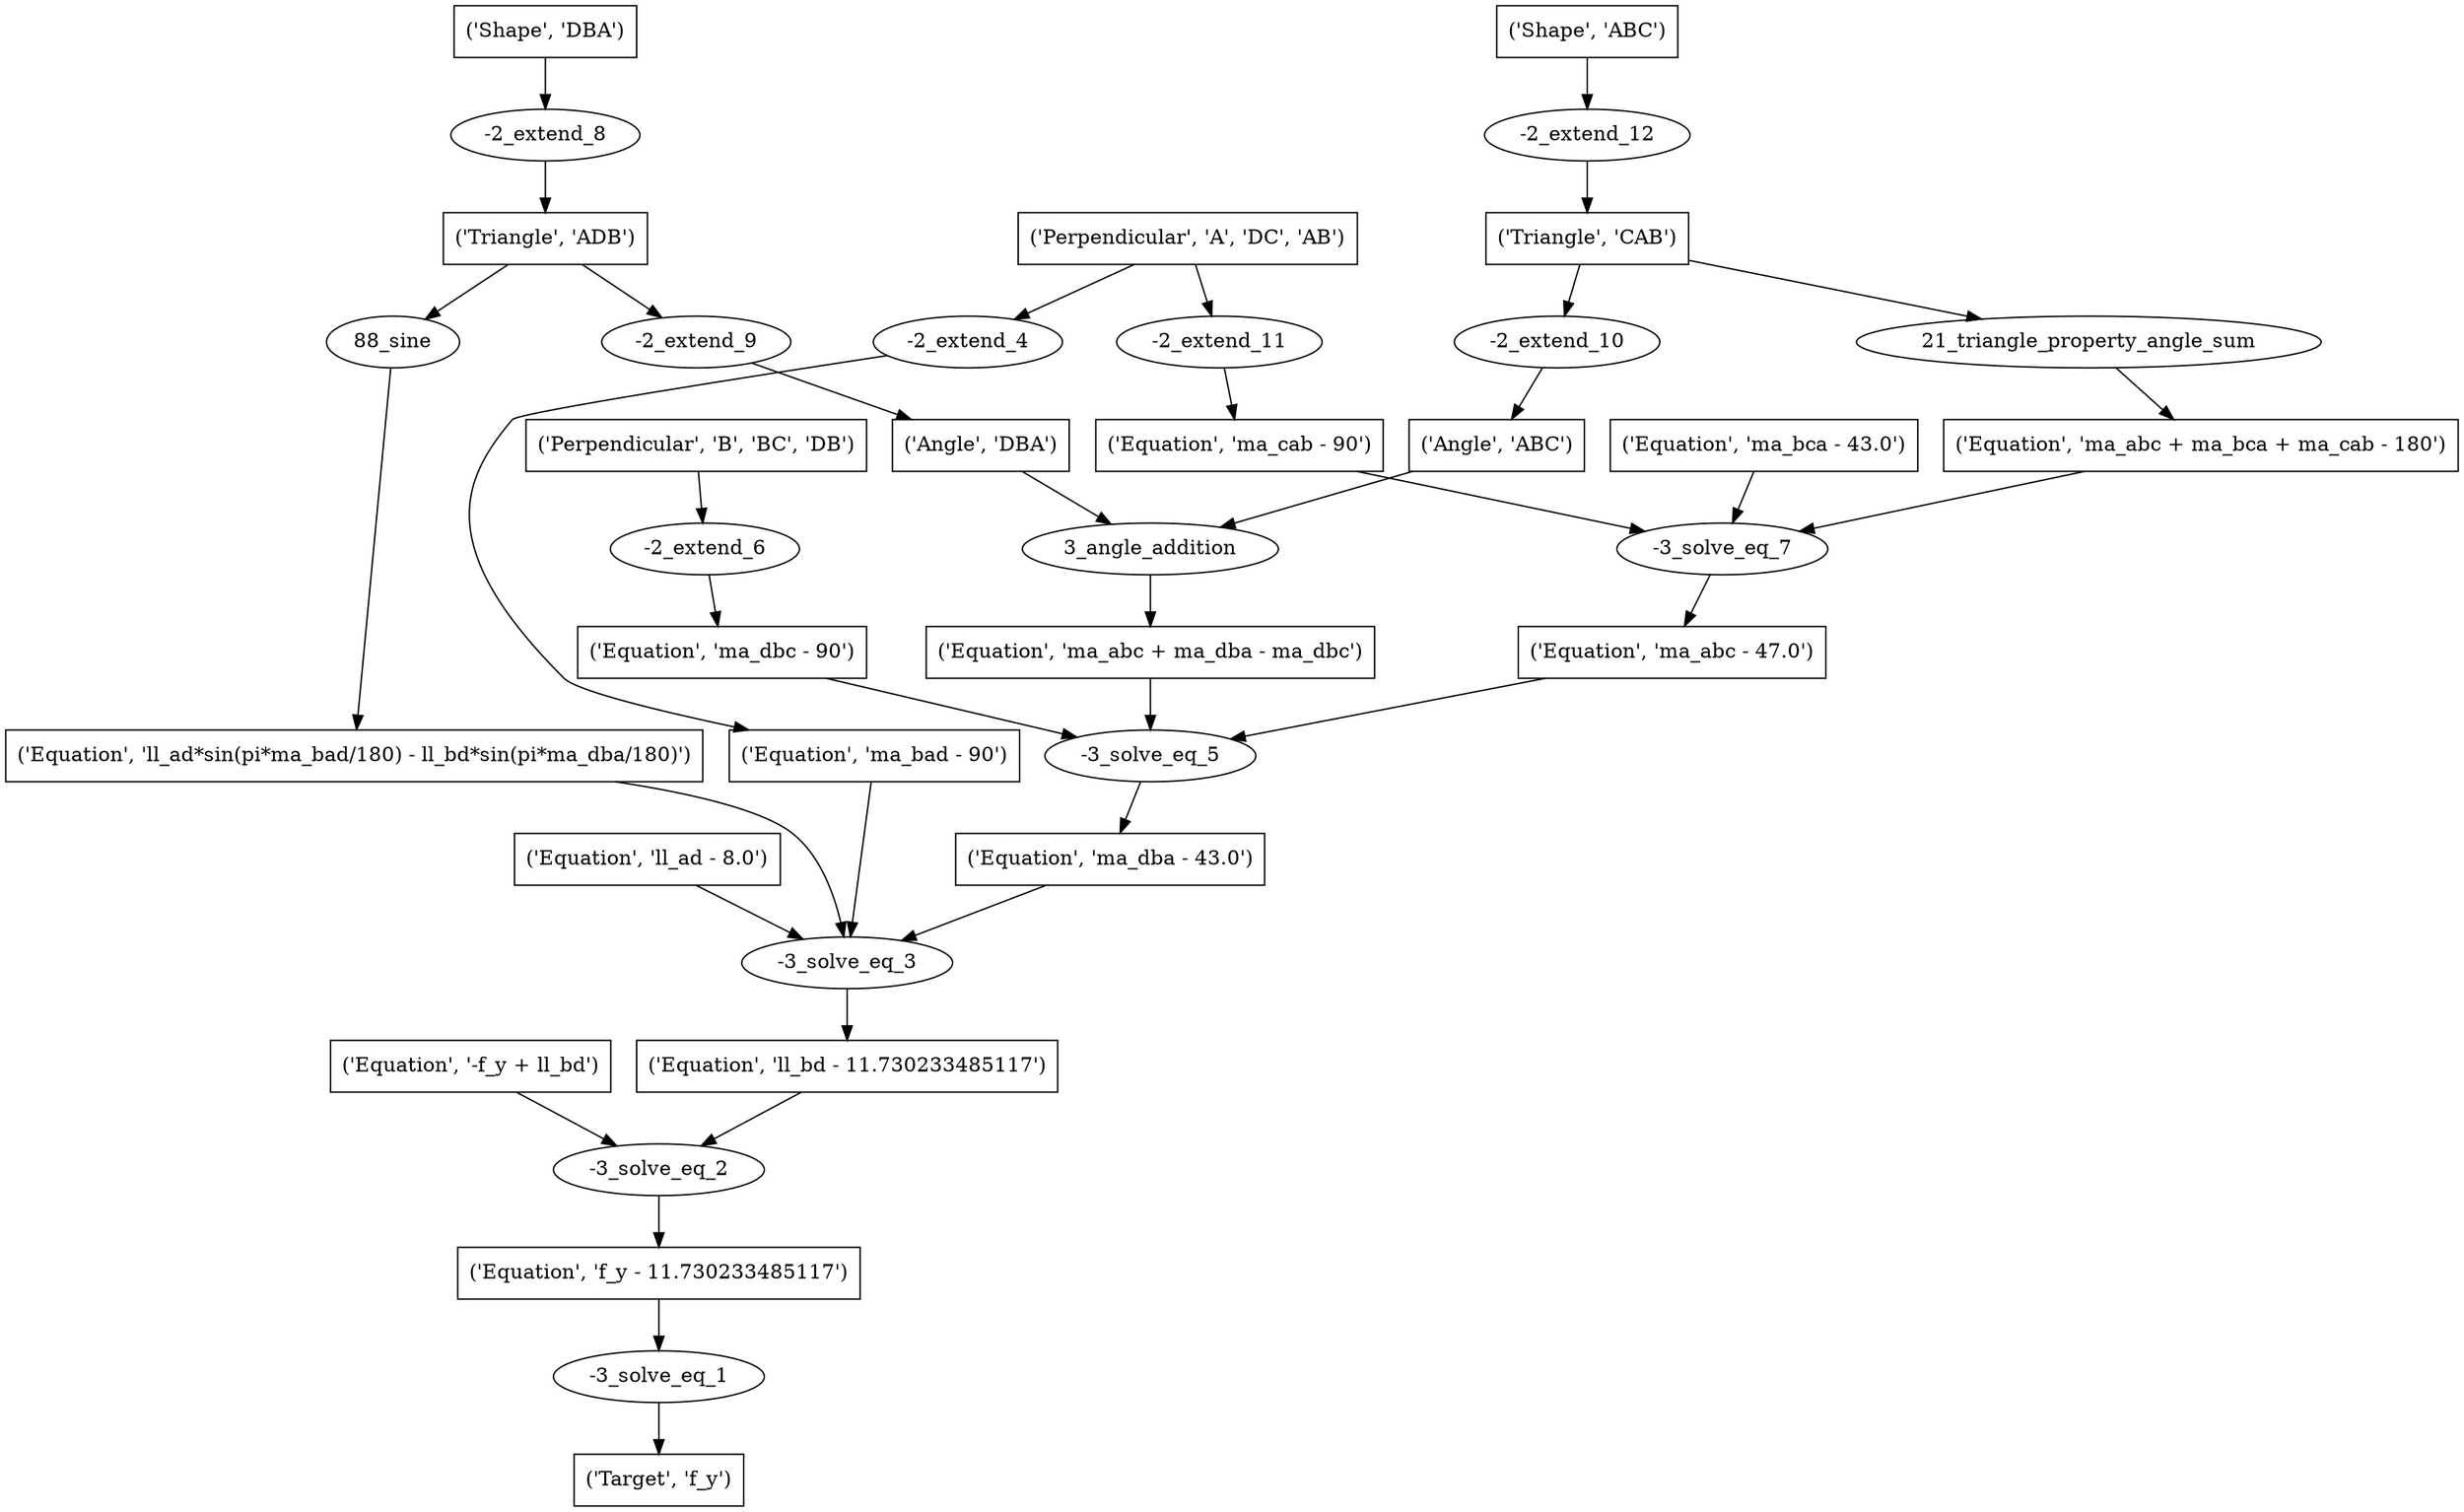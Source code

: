 digraph 99 {
	0 [label="('Target', 'f_y')" shape=box]
	1 [label="-3_solve_eq_1"]
	1 -> 0
	2 [label="('Equation', 'f_y - 11.730233485117')" shape=box]
	2 -> 1
	3 [label="-3_solve_eq_2"]
	3 -> 2
	4 [label="('Equation', '-f_y + ll_bd')" shape=box]
	4 -> 3
	5 [label="('Equation', 'll_bd - 11.730233485117')" shape=box]
	5 -> 3
	6 [label="-3_solve_eq_3"]
	6 -> 5
	7 [label="('Equation', 'll_ad - 8.0')" shape=box]
	7 -> 6
	8 [label="('Equation', 'ma_bad - 90')" shape=box]
	8 -> 6
	9 [label="('Equation', 'ma_dba - 43.0')" shape=box]
	9 -> 6
	10 [label="('Equation', 'll_ad*sin(pi*ma_bad/180) - ll_bd*sin(pi*ma_dba/180)')" shape=box]
	10 -> 6
	11 [label="-2_extend_4"]
	11 -> 8
	12 [label="('Perpendicular', 'A', 'DC', 'AB')" shape=box]
	12 -> 11
	13 [label="-3_solve_eq_5"]
	13 -> 9
	14 [label="('Equation', 'ma_dbc - 90')" shape=box]
	14 -> 13
	15 [label="('Equation', 'ma_abc + ma_dba - ma_dbc')" shape=box]
	15 -> 13
	16 [label="('Equation', 'ma_abc - 47.0')" shape=box]
	16 -> 13
	17 [label="88_sine"]
	17 -> 10
	18 [label="('Triangle', 'ADB')" shape=box]
	18 -> 17
	19 [label="-2_extend_6"]
	19 -> 14
	20 [label="('Perpendicular', 'B', 'BC', 'DB')" shape=box]
	20 -> 19
	21 [label="3_angle_addition"]
	21 -> 15
	22 [label="('Angle', 'DBA')" shape=box]
	22 -> 21
	23 [label="('Angle', 'ABC')" shape=box]
	23 -> 21
	24 [label="-3_solve_eq_7"]
	24 -> 16
	25 [label="('Equation', 'ma_bca - 43.0')" shape=box]
	25 -> 24
	26 [label="('Equation', 'ma_cab - 90')" shape=box]
	26 -> 24
	27 [label="('Equation', 'ma_abc + ma_bca + ma_cab - 180')" shape=box]
	27 -> 24
	28 [label="-2_extend_8"]
	28 -> 18
	29 [label="('Shape', 'DBA')" shape=box]
	29 -> 28
	30 [label="-2_extend_9"]
	30 -> 22
	18 -> 30
	31 [label="-2_extend_10"]
	31 -> 23
	32 [label="('Triangle', 'CAB')" shape=box]
	32 -> 31
	33 [label="-2_extend_11"]
	33 -> 26
	12 -> 33
	34 [label="21_triangle_property_angle_sum"]
	34 -> 27
	32 -> 34
	35 [label="-2_extend_12"]
	35 -> 32
	36 [label="('Shape', 'ABC')" shape=box]
	36 -> 35
}
